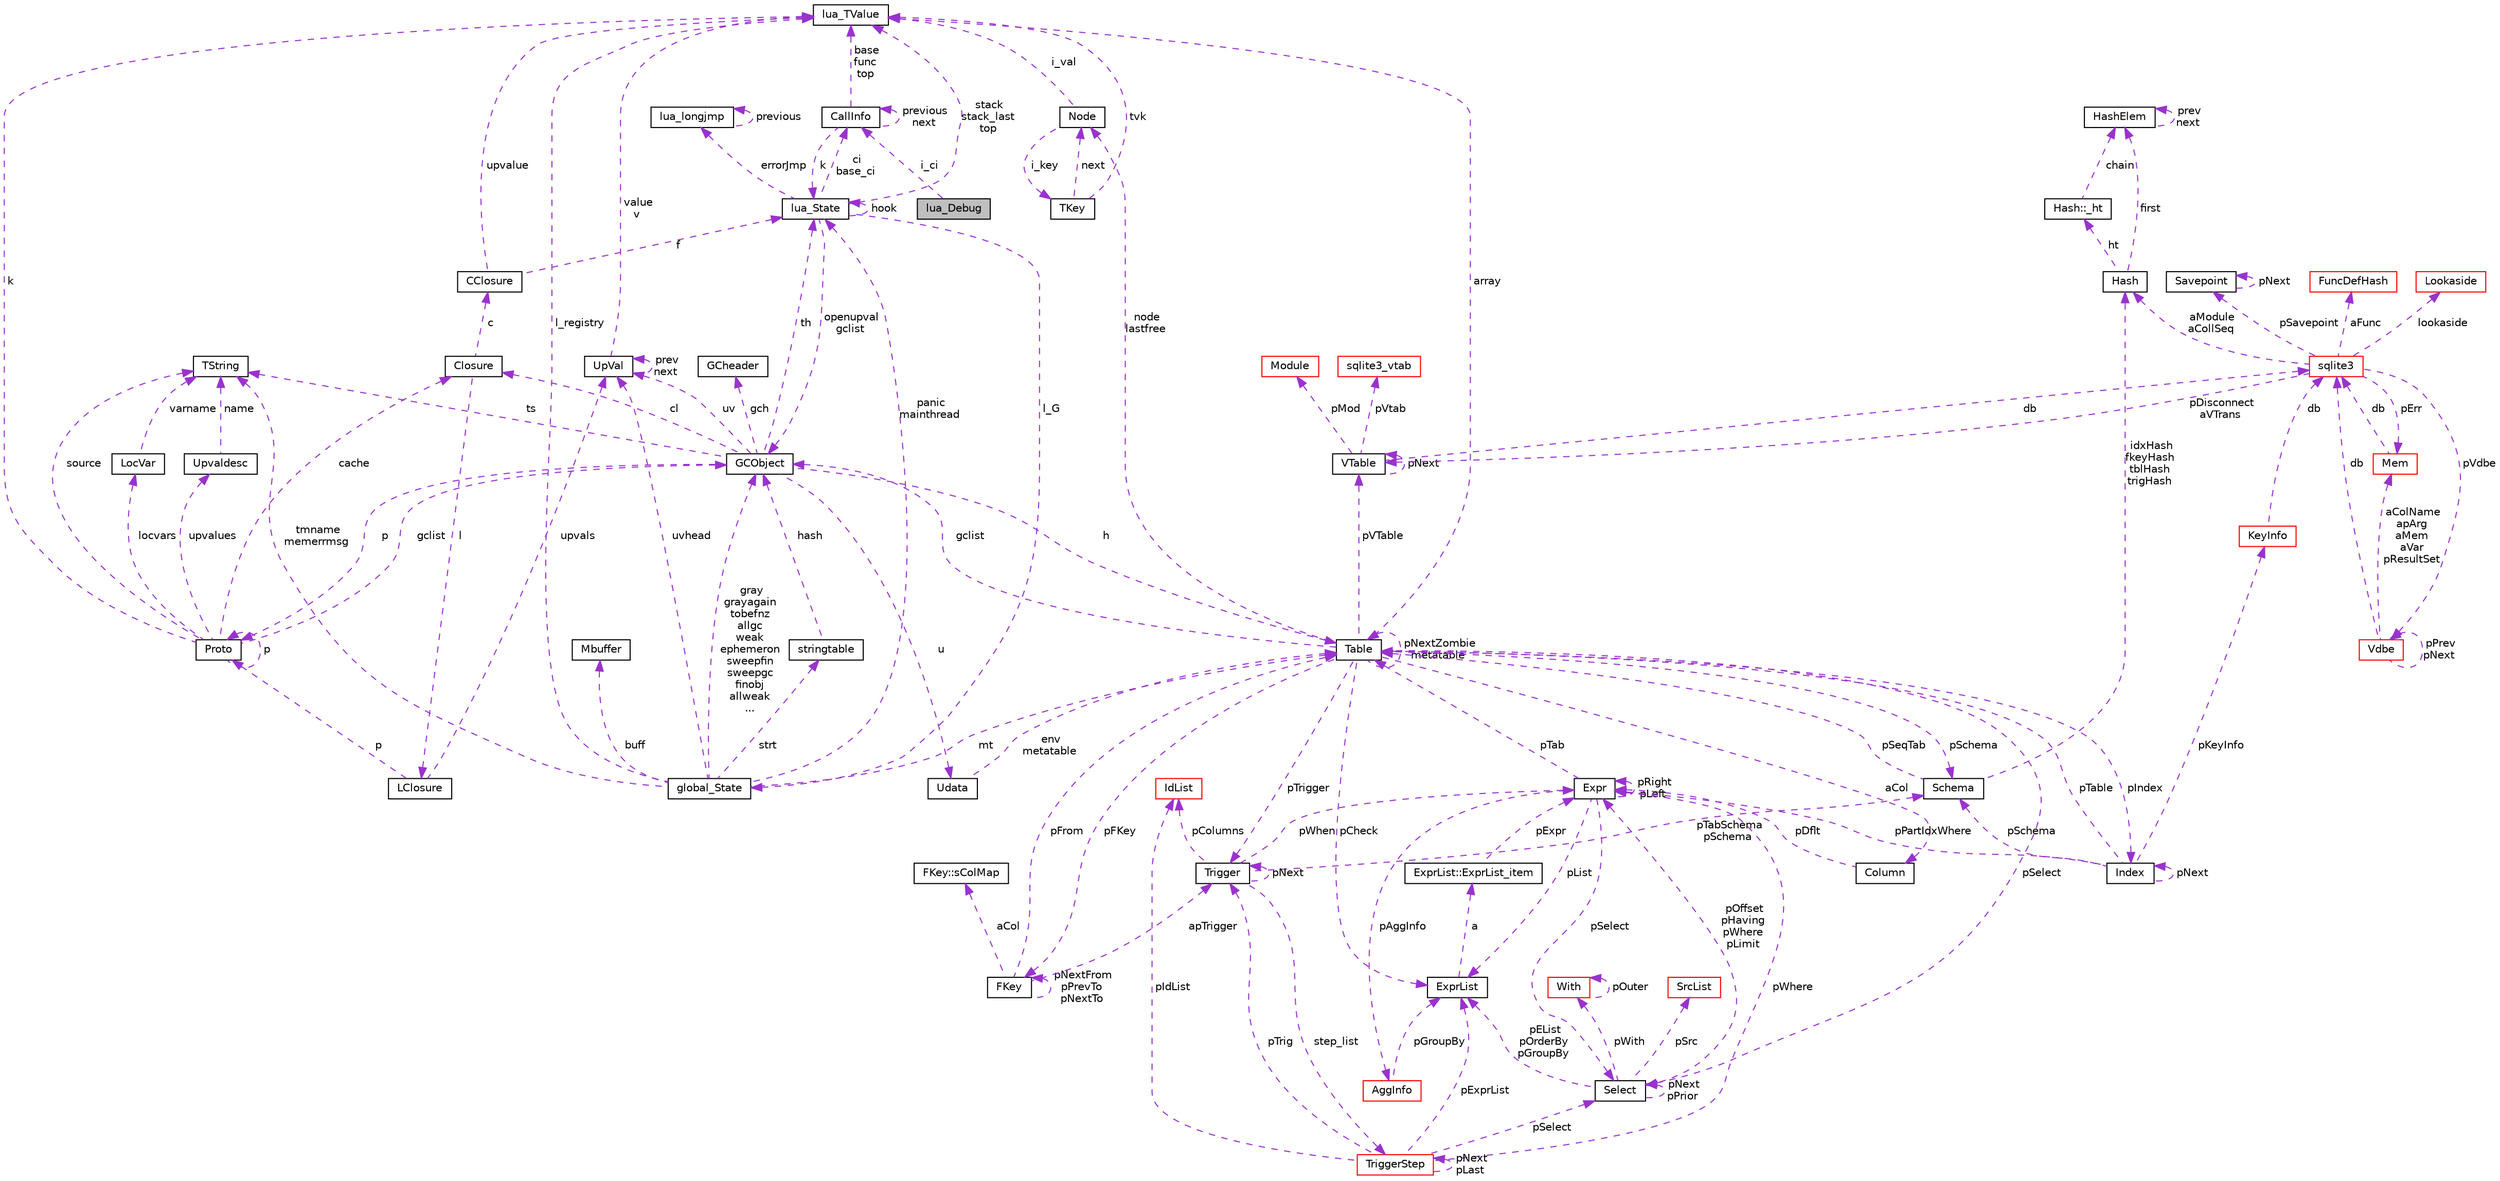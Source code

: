 digraph "lua_Debug"
{
  edge [fontname="Helvetica",fontsize="10",labelfontname="Helvetica",labelfontsize="10"];
  node [fontname="Helvetica",fontsize="10",shape=record];
  Node1 [label="lua_Debug",height=0.2,width=0.4,color="black", fillcolor="grey75", style="filled", fontcolor="black"];
  Node2 -> Node1 [dir="back",color="darkorchid3",fontsize="10",style="dashed",label=" i_ci" ,fontname="Helvetica"];
  Node2 [label="CallInfo",height=0.2,width=0.4,color="black", fillcolor="white", style="filled",URL="$struct_call_info.html"];
  Node3 -> Node2 [dir="back",color="darkorchid3",fontsize="10",style="dashed",label=" base\nfunc\ntop" ,fontname="Helvetica"];
  Node3 [label="lua_TValue",height=0.2,width=0.4,color="black", fillcolor="white", style="filled",URL="$structlua___t_value.html"];
  Node4 -> Node2 [dir="back",color="darkorchid3",fontsize="10",style="dashed",label=" k" ,fontname="Helvetica"];
  Node4 [label="lua_State",height=0.2,width=0.4,color="black", fillcolor="white", style="filled",URL="$structlua___state.html"];
  Node3 -> Node4 [dir="back",color="darkorchid3",fontsize="10",style="dashed",label=" stack\nstack_last\ntop" ,fontname="Helvetica"];
  Node5 -> Node4 [dir="back",color="darkorchid3",fontsize="10",style="dashed",label=" errorJmp" ,fontname="Helvetica"];
  Node5 [label="lua_longjmp",height=0.2,width=0.4,color="black", fillcolor="white", style="filled",URL="$structlua__longjmp.html"];
  Node5 -> Node5 [dir="back",color="darkorchid3",fontsize="10",style="dashed",label=" previous" ,fontname="Helvetica"];
  Node6 -> Node4 [dir="back",color="darkorchid3",fontsize="10",style="dashed",label=" l_G" ,fontname="Helvetica"];
  Node6 [label="global_State",height=0.2,width=0.4,color="black", fillcolor="white", style="filled",URL="$structglobal___state.html"];
  Node7 -> Node6 [dir="back",color="darkorchid3",fontsize="10",style="dashed",label=" uvhead" ,fontname="Helvetica"];
  Node7 [label="UpVal",height=0.2,width=0.4,color="black", fillcolor="white", style="filled",URL="$struct_up_val.html"];
  Node7 -> Node7 [dir="back",color="darkorchid3",fontsize="10",style="dashed",label=" prev\nnext" ,fontname="Helvetica"];
  Node3 -> Node7 [dir="back",color="darkorchid3",fontsize="10",style="dashed",label=" value\nv" ,fontname="Helvetica"];
  Node3 -> Node6 [dir="back",color="darkorchid3",fontsize="10",style="dashed",label=" l_registry" ,fontname="Helvetica"];
  Node8 -> Node6 [dir="back",color="darkorchid3",fontsize="10",style="dashed",label=" strt" ,fontname="Helvetica"];
  Node8 [label="stringtable",height=0.2,width=0.4,color="black", fillcolor="white", style="filled",URL="$structstringtable.html"];
  Node9 -> Node8 [dir="back",color="darkorchid3",fontsize="10",style="dashed",label=" hash" ,fontname="Helvetica"];
  Node9 [label="GCObject",height=0.2,width=0.4,color="black", fillcolor="white", style="filled",URL="$union_g_c_object.html"];
  Node7 -> Node9 [dir="back",color="darkorchid3",fontsize="10",style="dashed",label=" uv" ,fontname="Helvetica"];
  Node10 -> Node9 [dir="back",color="darkorchid3",fontsize="10",style="dashed",label=" p" ,fontname="Helvetica"];
  Node10 [label="Proto",height=0.2,width=0.4,color="black", fillcolor="white", style="filled",URL="$struct_proto.html"];
  Node3 -> Node10 [dir="back",color="darkorchid3",fontsize="10",style="dashed",label=" k" ,fontname="Helvetica"];
  Node10 -> Node10 [dir="back",color="darkorchid3",fontsize="10",style="dashed",label=" p" ,fontname="Helvetica"];
  Node11 -> Node10 [dir="back",color="darkorchid3",fontsize="10",style="dashed",label=" locvars" ,fontname="Helvetica"];
  Node11 [label="LocVar",height=0.2,width=0.4,color="black", fillcolor="white", style="filled",URL="$struct_loc_var.html"];
  Node12 -> Node11 [dir="back",color="darkorchid3",fontsize="10",style="dashed",label=" varname" ,fontname="Helvetica"];
  Node12 [label="TString",height=0.2,width=0.4,color="black", fillcolor="white", style="filled",URL="$union_t_string.html"];
  Node12 -> Node10 [dir="back",color="darkorchid3",fontsize="10",style="dashed",label=" source" ,fontname="Helvetica"];
  Node13 -> Node10 [dir="back",color="darkorchid3",fontsize="10",style="dashed",label=" cache" ,fontname="Helvetica"];
  Node13 [label="Closure",height=0.2,width=0.4,color="black", fillcolor="white", style="filled",URL="$union_closure.html"];
  Node14 -> Node13 [dir="back",color="darkorchid3",fontsize="10",style="dashed",label=" c" ,fontname="Helvetica"];
  Node14 [label="CClosure",height=0.2,width=0.4,color="black", fillcolor="white", style="filled",URL="$struct_c_closure.html"];
  Node3 -> Node14 [dir="back",color="darkorchid3",fontsize="10",style="dashed",label=" upvalue" ,fontname="Helvetica"];
  Node4 -> Node14 [dir="back",color="darkorchid3",fontsize="10",style="dashed",label=" f" ,fontname="Helvetica"];
  Node15 -> Node13 [dir="back",color="darkorchid3",fontsize="10",style="dashed",label=" l" ,fontname="Helvetica"];
  Node15 [label="LClosure",height=0.2,width=0.4,color="black", fillcolor="white", style="filled",URL="$struct_l_closure.html"];
  Node7 -> Node15 [dir="back",color="darkorchid3",fontsize="10",style="dashed",label=" upvals" ,fontname="Helvetica"];
  Node10 -> Node15 [dir="back",color="darkorchid3",fontsize="10",style="dashed",label=" p" ,fontname="Helvetica"];
  Node9 -> Node10 [dir="back",color="darkorchid3",fontsize="10",style="dashed",label=" gclist" ,fontname="Helvetica"];
  Node16 -> Node10 [dir="back",color="darkorchid3",fontsize="10",style="dashed",label=" upvalues" ,fontname="Helvetica"];
  Node16 [label="Upvaldesc",height=0.2,width=0.4,color="black", fillcolor="white", style="filled",URL="$struct_upvaldesc.html"];
  Node12 -> Node16 [dir="back",color="darkorchid3",fontsize="10",style="dashed",label=" name" ,fontname="Helvetica"];
  Node12 -> Node9 [dir="back",color="darkorchid3",fontsize="10",style="dashed",label=" ts" ,fontname="Helvetica"];
  Node13 -> Node9 [dir="back",color="darkorchid3",fontsize="10",style="dashed",label=" cl" ,fontname="Helvetica"];
  Node17 -> Node9 [dir="back",color="darkorchid3",fontsize="10",style="dashed",label=" gch" ,fontname="Helvetica"];
  Node17 [label="GCheader",height=0.2,width=0.4,color="black", fillcolor="white", style="filled",URL="$struct_g_cheader.html"];
  Node18 -> Node9 [dir="back",color="darkorchid3",fontsize="10",style="dashed",label=" h" ,fontname="Helvetica"];
  Node18 [label="Table",height=0.2,width=0.4,color="black", fillcolor="white", style="filled",URL="$struct_table.html"];
  Node19 -> Node18 [dir="back",color="darkorchid3",fontsize="10",style="dashed",label=" node\nlastfree" ,fontname="Helvetica"];
  Node19 [label="Node",height=0.2,width=0.4,color="black", fillcolor="white", style="filled",URL="$struct_node.html"];
  Node3 -> Node19 [dir="back",color="darkorchid3",fontsize="10",style="dashed",label=" i_val" ,fontname="Helvetica"];
  Node20 -> Node19 [dir="back",color="darkorchid3",fontsize="10",style="dashed",label=" i_key" ,fontname="Helvetica"];
  Node20 [label="TKey",height=0.2,width=0.4,color="black", fillcolor="white", style="filled",URL="$union_t_key.html"];
  Node19 -> Node20 [dir="back",color="darkorchid3",fontsize="10",style="dashed",label=" next" ,fontname="Helvetica"];
  Node3 -> Node20 [dir="back",color="darkorchid3",fontsize="10",style="dashed",label=" tvk" ,fontname="Helvetica"];
  Node21 -> Node18 [dir="back",color="darkorchid3",fontsize="10",style="dashed",label=" pSchema" ,fontname="Helvetica"];
  Node21 [label="Schema",height=0.2,width=0.4,color="black", fillcolor="white", style="filled",URL="$struct_schema.html"];
  Node18 -> Node21 [dir="back",color="darkorchid3",fontsize="10",style="dashed",label=" pSeqTab" ,fontname="Helvetica"];
  Node22 -> Node21 [dir="back",color="darkorchid3",fontsize="10",style="dashed",label=" idxHash\nfkeyHash\ntblHash\ntrigHash" ,fontname="Helvetica"];
  Node22 [label="Hash",height=0.2,width=0.4,color="black", fillcolor="white", style="filled",URL="$struct_hash.html"];
  Node23 -> Node22 [dir="back",color="darkorchid3",fontsize="10",style="dashed",label=" ht" ,fontname="Helvetica"];
  Node23 [label="Hash::_ht",height=0.2,width=0.4,color="black", fillcolor="white", style="filled",URL="$struct_hash_1_1__ht.html"];
  Node24 -> Node23 [dir="back",color="darkorchid3",fontsize="10",style="dashed",label=" chain" ,fontname="Helvetica"];
  Node24 [label="HashElem",height=0.2,width=0.4,color="black", fillcolor="white", style="filled",URL="$struct_hash_elem.html"];
  Node24 -> Node24 [dir="back",color="darkorchid3",fontsize="10",style="dashed",label=" prev\nnext" ,fontname="Helvetica"];
  Node24 -> Node22 [dir="back",color="darkorchid3",fontsize="10",style="dashed",label=" first" ,fontname="Helvetica"];
  Node3 -> Node18 [dir="back",color="darkorchid3",fontsize="10",style="dashed",label=" array" ,fontname="Helvetica"];
  Node25 -> Node18 [dir="back",color="darkorchid3",fontsize="10",style="dashed",label=" aCol" ,fontname="Helvetica"];
  Node25 [label="Column",height=0.2,width=0.4,color="black", fillcolor="white", style="filled",URL="$struct_column.html"];
  Node26 -> Node25 [dir="back",color="darkorchid3",fontsize="10",style="dashed",label=" pDflt" ,fontname="Helvetica"];
  Node26 [label="Expr",height=0.2,width=0.4,color="black", fillcolor="white", style="filled",URL="$struct_expr.html"];
  Node27 -> Node26 [dir="back",color="darkorchid3",fontsize="10",style="dashed",label=" pAggInfo" ,fontname="Helvetica"];
  Node27 [label="AggInfo",height=0.2,width=0.4,color="red", fillcolor="white", style="filled",URL="$struct_agg_info.html"];
  Node28 -> Node27 [dir="back",color="darkorchid3",fontsize="10",style="dashed",label=" pGroupBy" ,fontname="Helvetica"];
  Node28 [label="ExprList",height=0.2,width=0.4,color="black", fillcolor="white", style="filled",URL="$struct_expr_list.html"];
  Node29 -> Node28 [dir="back",color="darkorchid3",fontsize="10",style="dashed",label=" a" ,fontname="Helvetica"];
  Node29 [label="ExprList::ExprList_item",height=0.2,width=0.4,color="black", fillcolor="white", style="filled",URL="$struct_expr_list_1_1_expr_list__item.html"];
  Node26 -> Node29 [dir="back",color="darkorchid3",fontsize="10",style="dashed",label=" pExpr" ,fontname="Helvetica"];
  Node26 -> Node26 [dir="back",color="darkorchid3",fontsize="10",style="dashed",label=" pRight\npLeft" ,fontname="Helvetica"];
  Node18 -> Node26 [dir="back",color="darkorchid3",fontsize="10",style="dashed",label=" pTab" ,fontname="Helvetica"];
  Node30 -> Node26 [dir="back",color="darkorchid3",fontsize="10",style="dashed",label=" pSelect" ,fontname="Helvetica"];
  Node30 [label="Select",height=0.2,width=0.4,color="black", fillcolor="white", style="filled",URL="$struct_select.html"];
  Node26 -> Node30 [dir="back",color="darkorchid3",fontsize="10",style="dashed",label=" pOffset\npHaving\npWhere\npLimit" ,fontname="Helvetica"];
  Node31 -> Node30 [dir="back",color="darkorchid3",fontsize="10",style="dashed",label=" pWith" ,fontname="Helvetica"];
  Node31 [label="With",height=0.2,width=0.4,color="red", fillcolor="white", style="filled",URL="$struct_with.html"];
  Node31 -> Node31 [dir="back",color="darkorchid3",fontsize="10",style="dashed",label=" pOuter" ,fontname="Helvetica"];
  Node30 -> Node30 [dir="back",color="darkorchid3",fontsize="10",style="dashed",label=" pNext\npPrior" ,fontname="Helvetica"];
  Node32 -> Node30 [dir="back",color="darkorchid3",fontsize="10",style="dashed",label=" pSrc" ,fontname="Helvetica"];
  Node32 [label="SrcList",height=0.2,width=0.4,color="red", fillcolor="white", style="filled",URL="$struct_src_list.html"];
  Node28 -> Node30 [dir="back",color="darkorchid3",fontsize="10",style="dashed",label=" pEList\npOrderBy\npGroupBy" ,fontname="Helvetica"];
  Node28 -> Node26 [dir="back",color="darkorchid3",fontsize="10",style="dashed",label=" pList" ,fontname="Helvetica"];
  Node33 -> Node18 [dir="back",color="darkorchid3",fontsize="10",style="dashed",label=" pFKey" ,fontname="Helvetica"];
  Node33 [label="FKey",height=0.2,width=0.4,color="black", fillcolor="white", style="filled",URL="$struct_f_key.html"];
  Node34 -> Node33 [dir="back",color="darkorchid3",fontsize="10",style="dashed",label=" aCol" ,fontname="Helvetica"];
  Node34 [label="FKey::sColMap",height=0.2,width=0.4,color="black", fillcolor="white", style="filled",URL="$struct_f_key_1_1s_col_map.html"];
  Node33 -> Node33 [dir="back",color="darkorchid3",fontsize="10",style="dashed",label=" pNextFrom\npPrevTo\npNextTo" ,fontname="Helvetica"];
  Node18 -> Node33 [dir="back",color="darkorchid3",fontsize="10",style="dashed",label=" pFrom" ,fontname="Helvetica"];
  Node35 -> Node33 [dir="back",color="darkorchid3",fontsize="10",style="dashed",label=" apTrigger" ,fontname="Helvetica"];
  Node35 [label="Trigger",height=0.2,width=0.4,color="black", fillcolor="white", style="filled",URL="$struct_trigger.html"];
  Node36 -> Node35 [dir="back",color="darkorchid3",fontsize="10",style="dashed",label=" step_list" ,fontname="Helvetica"];
  Node36 [label="TriggerStep",height=0.2,width=0.4,color="red", fillcolor="white", style="filled",URL="$struct_trigger_step.html"];
  Node36 -> Node36 [dir="back",color="darkorchid3",fontsize="10",style="dashed",label=" pNext\npLast" ,fontname="Helvetica"];
  Node26 -> Node36 [dir="back",color="darkorchid3",fontsize="10",style="dashed",label=" pWhere" ,fontname="Helvetica"];
  Node37 -> Node36 [dir="back",color="darkorchid3",fontsize="10",style="dashed",label=" pIdList" ,fontname="Helvetica"];
  Node37 [label="IdList",height=0.2,width=0.4,color="red", fillcolor="white", style="filled",URL="$struct_id_list.html"];
  Node30 -> Node36 [dir="back",color="darkorchid3",fontsize="10",style="dashed",label=" pSelect" ,fontname="Helvetica"];
  Node35 -> Node36 [dir="back",color="darkorchid3",fontsize="10",style="dashed",label=" pTrig" ,fontname="Helvetica"];
  Node28 -> Node36 [dir="back",color="darkorchid3",fontsize="10",style="dashed",label=" pExprList" ,fontname="Helvetica"];
  Node21 -> Node35 [dir="back",color="darkorchid3",fontsize="10",style="dashed",label=" pTabSchema\npSchema" ,fontname="Helvetica"];
  Node26 -> Node35 [dir="back",color="darkorchid3",fontsize="10",style="dashed",label=" pWhen" ,fontname="Helvetica"];
  Node37 -> Node35 [dir="back",color="darkorchid3",fontsize="10",style="dashed",label=" pColumns" ,fontname="Helvetica"];
  Node35 -> Node35 [dir="back",color="darkorchid3",fontsize="10",style="dashed",label=" pNext" ,fontname="Helvetica"];
  Node38 -> Node18 [dir="back",color="darkorchid3",fontsize="10",style="dashed",label=" pVTable" ,fontname="Helvetica"];
  Node38 [label="VTable",height=0.2,width=0.4,color="black", fillcolor="white", style="filled",URL="$struct_v_table.html"];
  Node39 -> Node38 [dir="back",color="darkorchid3",fontsize="10",style="dashed",label=" db" ,fontname="Helvetica"];
  Node39 [label="sqlite3",height=0.2,width=0.4,color="red", fillcolor="white", style="filled",URL="$structsqlite3.html"];
  Node40 -> Node39 [dir="back",color="darkorchid3",fontsize="10",style="dashed",label=" pErr" ,fontname="Helvetica"];
  Node40 [label="Mem",height=0.2,width=0.4,color="red", fillcolor="white", style="filled",URL="$struct_mem.html"];
  Node39 -> Node40 [dir="back",color="darkorchid3",fontsize="10",style="dashed",label=" db" ,fontname="Helvetica"];
  Node41 -> Node39 [dir="back",color="darkorchid3",fontsize="10",style="dashed",label=" pVdbe" ,fontname="Helvetica"];
  Node41 [label="Vdbe",height=0.2,width=0.4,color="red", fillcolor="white", style="filled",URL="$struct_vdbe.html"];
  Node41 -> Node41 [dir="back",color="darkorchid3",fontsize="10",style="dashed",label=" pPrev\npNext" ,fontname="Helvetica"];
  Node40 -> Node41 [dir="back",color="darkorchid3",fontsize="10",style="dashed",label=" aColName\napArg\naMem\naVar\npResultSet" ,fontname="Helvetica"];
  Node39 -> Node41 [dir="back",color="darkorchid3",fontsize="10",style="dashed",label=" db" ,fontname="Helvetica"];
  Node42 -> Node39 [dir="back",color="darkorchid3",fontsize="10",style="dashed",label=" pSavepoint" ,fontname="Helvetica"];
  Node42 [label="Savepoint",height=0.2,width=0.4,color="black", fillcolor="white", style="filled",URL="$struct_savepoint.html"];
  Node42 -> Node42 [dir="back",color="darkorchid3",fontsize="10",style="dashed",label=" pNext" ,fontname="Helvetica"];
  Node43 -> Node39 [dir="back",color="darkorchid3",fontsize="10",style="dashed",label=" aFunc" ,fontname="Helvetica"];
  Node43 [label="FuncDefHash",height=0.2,width=0.4,color="red", fillcolor="white", style="filled",URL="$struct_func_def_hash.html"];
  Node44 -> Node39 [dir="back",color="darkorchid3",fontsize="10",style="dashed",label=" lookaside" ,fontname="Helvetica"];
  Node44 [label="Lookaside",height=0.2,width=0.4,color="red", fillcolor="white", style="filled",URL="$struct_lookaside.html"];
  Node38 -> Node39 [dir="back",color="darkorchid3",fontsize="10",style="dashed",label=" pDisconnect\naVTrans" ,fontname="Helvetica"];
  Node22 -> Node39 [dir="back",color="darkorchid3",fontsize="10",style="dashed",label=" aModule\naCollSeq" ,fontname="Helvetica"];
  Node38 -> Node38 [dir="back",color="darkorchid3",fontsize="10",style="dashed",label=" pNext" ,fontname="Helvetica"];
  Node45 -> Node38 [dir="back",color="darkorchid3",fontsize="10",style="dashed",label=" pMod" ,fontname="Helvetica"];
  Node45 [label="Module",height=0.2,width=0.4,color="red", fillcolor="white", style="filled",URL="$struct_module.html"];
  Node46 -> Node38 [dir="back",color="darkorchid3",fontsize="10",style="dashed",label=" pVtab" ,fontname="Helvetica"];
  Node46 [label="sqlite3_vtab",height=0.2,width=0.4,color="red", fillcolor="white", style="filled",URL="$structsqlite3__vtab.html"];
  Node18 -> Node18 [dir="back",color="darkorchid3",fontsize="10",style="dashed",label=" pNextZombie\nmetatable" ,fontname="Helvetica"];
  Node35 -> Node18 [dir="back",color="darkorchid3",fontsize="10",style="dashed",label=" pTrigger" ,fontname="Helvetica"];
  Node30 -> Node18 [dir="back",color="darkorchid3",fontsize="10",style="dashed",label=" pSelect" ,fontname="Helvetica"];
  Node9 -> Node18 [dir="back",color="darkorchid3",fontsize="10",style="dashed",label=" gclist" ,fontname="Helvetica"];
  Node28 -> Node18 [dir="back",color="darkorchid3",fontsize="10",style="dashed",label=" pCheck" ,fontname="Helvetica"];
  Node47 -> Node18 [dir="back",color="darkorchid3",fontsize="10",style="dashed",label=" pIndex" ,fontname="Helvetica"];
  Node47 [label="Index",height=0.2,width=0.4,color="black", fillcolor="white", style="filled",URL="$struct_index.html"];
  Node21 -> Node47 [dir="back",color="darkorchid3",fontsize="10",style="dashed",label=" pSchema" ,fontname="Helvetica"];
  Node26 -> Node47 [dir="back",color="darkorchid3",fontsize="10",style="dashed",label=" pPartIdxWhere" ,fontname="Helvetica"];
  Node18 -> Node47 [dir="back",color="darkorchid3",fontsize="10",style="dashed",label=" pTable" ,fontname="Helvetica"];
  Node48 -> Node47 [dir="back",color="darkorchid3",fontsize="10",style="dashed",label=" pKeyInfo" ,fontname="Helvetica"];
  Node48 [label="KeyInfo",height=0.2,width=0.4,color="red", fillcolor="white", style="filled",URL="$struct_key_info.html"];
  Node39 -> Node48 [dir="back",color="darkorchid3",fontsize="10",style="dashed",label=" db" ,fontname="Helvetica"];
  Node47 -> Node47 [dir="back",color="darkorchid3",fontsize="10",style="dashed",label=" pNext" ,fontname="Helvetica"];
  Node49 -> Node9 [dir="back",color="darkorchid3",fontsize="10",style="dashed",label=" u" ,fontname="Helvetica"];
  Node49 [label="Udata",height=0.2,width=0.4,color="black", fillcolor="white", style="filled",URL="$union_udata.html"];
  Node18 -> Node49 [dir="back",color="darkorchid3",fontsize="10",style="dashed",label=" env\nmetatable" ,fontname="Helvetica"];
  Node4 -> Node9 [dir="back",color="darkorchid3",fontsize="10",style="dashed",label=" th" ,fontname="Helvetica"];
  Node12 -> Node6 [dir="back",color="darkorchid3",fontsize="10",style="dashed",label=" tmname\nmemerrmsg" ,fontname="Helvetica"];
  Node18 -> Node6 [dir="back",color="darkorchid3",fontsize="10",style="dashed",label=" mt" ,fontname="Helvetica"];
  Node9 -> Node6 [dir="back",color="darkorchid3",fontsize="10",style="dashed",label=" gray\ngrayagain\ntobefnz\nallgc\nweak\nephemeron\nsweepfin\nsweepgc\nfinobj\nallweak\n..." ,fontname="Helvetica"];
  Node4 -> Node6 [dir="back",color="darkorchid3",fontsize="10",style="dashed",label=" panic\nmainthread" ,fontname="Helvetica"];
  Node50 -> Node6 [dir="back",color="darkorchid3",fontsize="10",style="dashed",label=" buff" ,fontname="Helvetica"];
  Node50 [label="Mbuffer",height=0.2,width=0.4,color="black", fillcolor="white", style="filled",URL="$struct_mbuffer.html"];
  Node9 -> Node4 [dir="back",color="darkorchid3",fontsize="10",style="dashed",label=" openupval\ngclist" ,fontname="Helvetica"];
  Node4 -> Node4 [dir="back",color="darkorchid3",fontsize="10",style="dashed",label=" hook" ,fontname="Helvetica"];
  Node2 -> Node4 [dir="back",color="darkorchid3",fontsize="10",style="dashed",label=" ci\nbase_ci" ,fontname="Helvetica"];
  Node2 -> Node2 [dir="back",color="darkorchid3",fontsize="10",style="dashed",label=" previous\nnext" ,fontname="Helvetica"];
}
